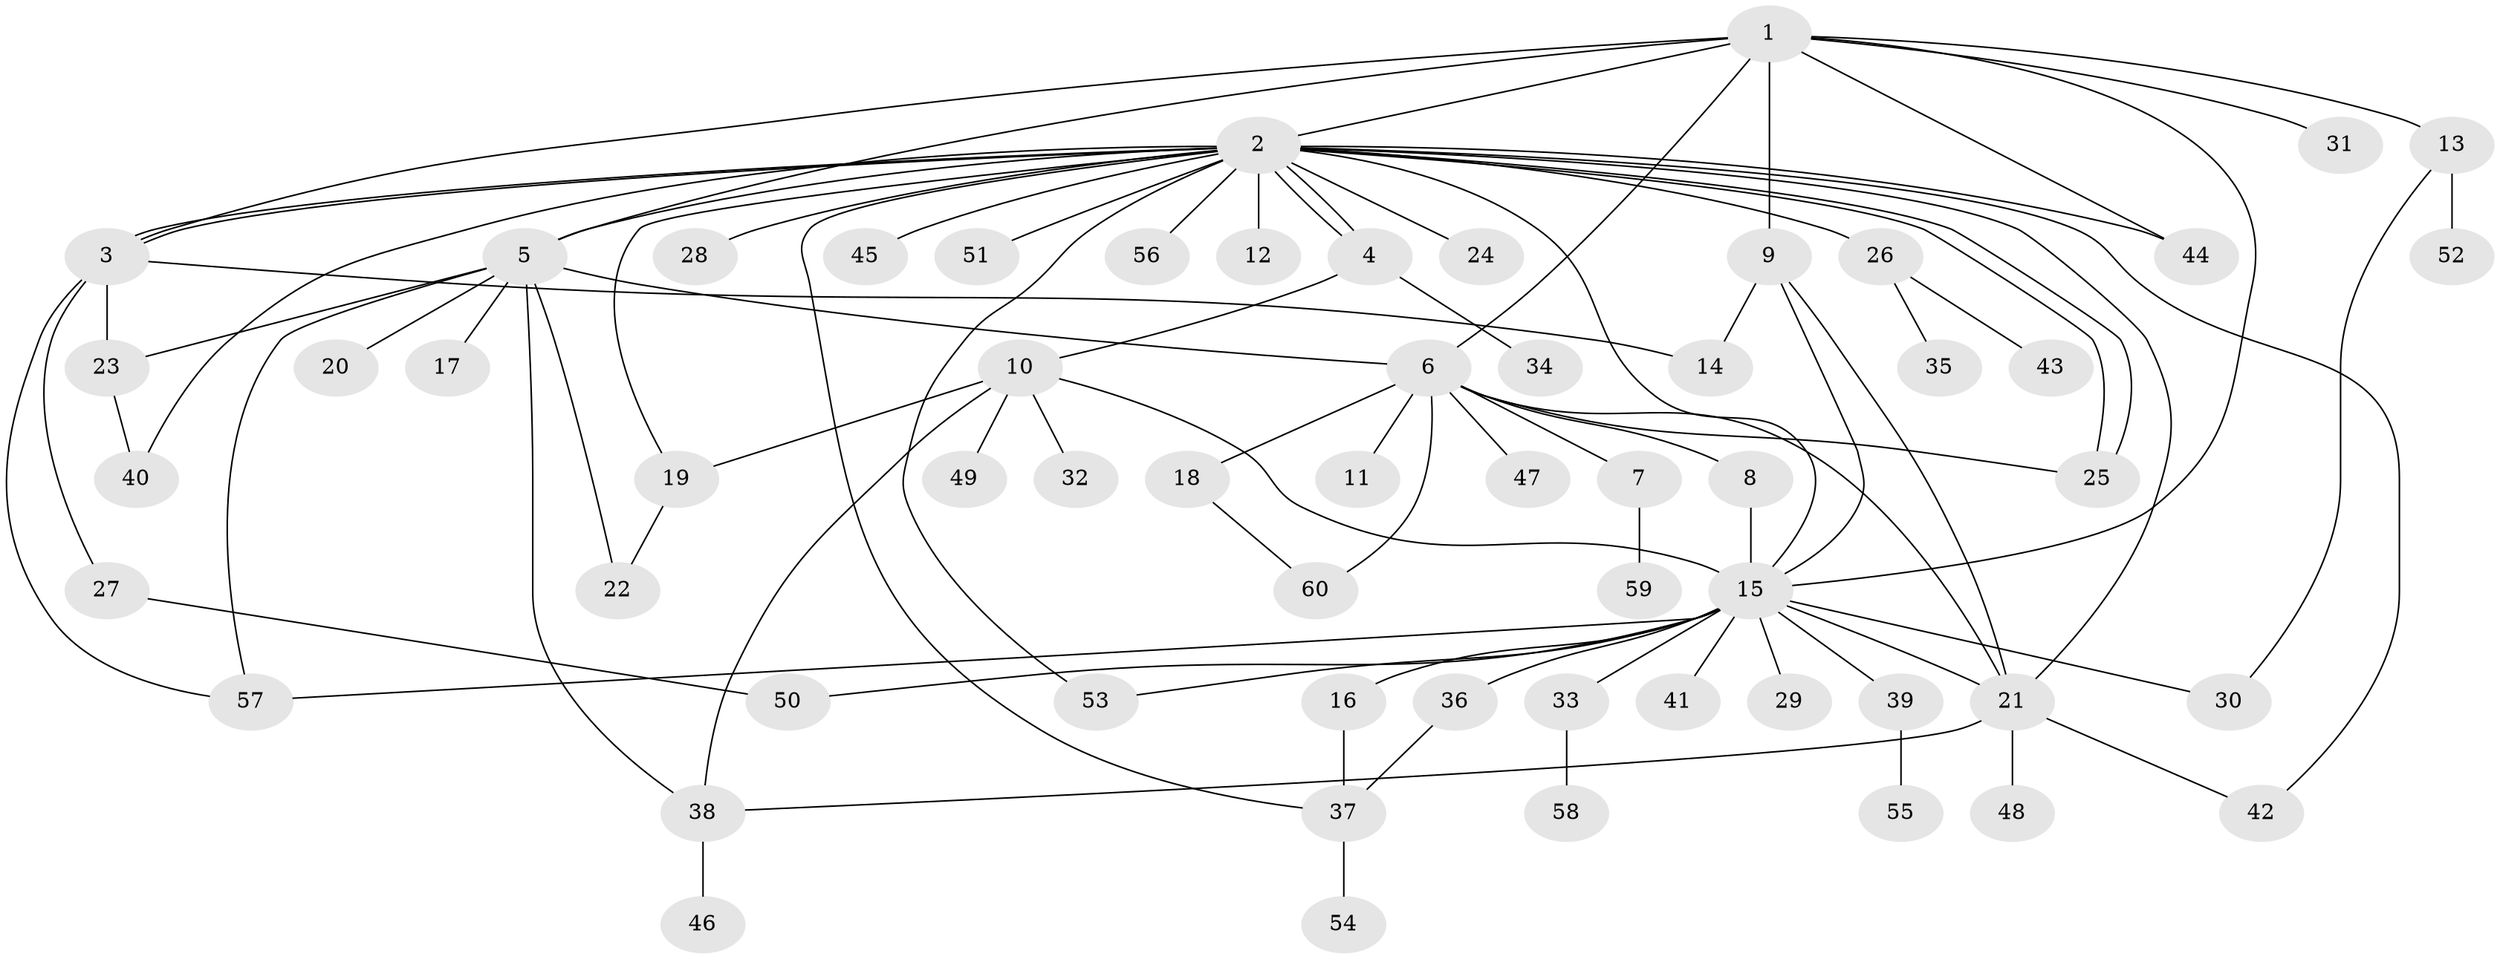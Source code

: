 // Generated by graph-tools (version 1.1) at 2025/46/03/09/25 04:46:56]
// undirected, 60 vertices, 90 edges
graph export_dot {
graph [start="1"]
  node [color=gray90,style=filled];
  1;
  2;
  3;
  4;
  5;
  6;
  7;
  8;
  9;
  10;
  11;
  12;
  13;
  14;
  15;
  16;
  17;
  18;
  19;
  20;
  21;
  22;
  23;
  24;
  25;
  26;
  27;
  28;
  29;
  30;
  31;
  32;
  33;
  34;
  35;
  36;
  37;
  38;
  39;
  40;
  41;
  42;
  43;
  44;
  45;
  46;
  47;
  48;
  49;
  50;
  51;
  52;
  53;
  54;
  55;
  56;
  57;
  58;
  59;
  60;
  1 -- 2;
  1 -- 3;
  1 -- 5;
  1 -- 6;
  1 -- 9;
  1 -- 13;
  1 -- 15;
  1 -- 31;
  1 -- 44;
  2 -- 3;
  2 -- 3;
  2 -- 4;
  2 -- 4;
  2 -- 5;
  2 -- 12;
  2 -- 15;
  2 -- 19;
  2 -- 21;
  2 -- 24;
  2 -- 25;
  2 -- 25;
  2 -- 26;
  2 -- 28;
  2 -- 37;
  2 -- 40;
  2 -- 42;
  2 -- 44;
  2 -- 45;
  2 -- 51;
  2 -- 53;
  2 -- 56;
  3 -- 14;
  3 -- 23;
  3 -- 27;
  3 -- 57;
  4 -- 10;
  4 -- 34;
  5 -- 6;
  5 -- 17;
  5 -- 20;
  5 -- 22;
  5 -- 23;
  5 -- 38;
  5 -- 57;
  6 -- 7;
  6 -- 8;
  6 -- 11;
  6 -- 18;
  6 -- 21;
  6 -- 25;
  6 -- 47;
  6 -- 60;
  7 -- 59;
  8 -- 15;
  9 -- 14;
  9 -- 15;
  9 -- 21;
  10 -- 15;
  10 -- 19;
  10 -- 32;
  10 -- 38;
  10 -- 49;
  13 -- 30;
  13 -- 52;
  15 -- 16;
  15 -- 21;
  15 -- 29;
  15 -- 30;
  15 -- 33;
  15 -- 36;
  15 -- 39;
  15 -- 41;
  15 -- 50;
  15 -- 53;
  15 -- 57;
  16 -- 37;
  18 -- 60;
  19 -- 22;
  21 -- 38;
  21 -- 42;
  21 -- 48;
  23 -- 40;
  26 -- 35;
  26 -- 43;
  27 -- 50;
  33 -- 58;
  36 -- 37;
  37 -- 54;
  38 -- 46;
  39 -- 55;
}
